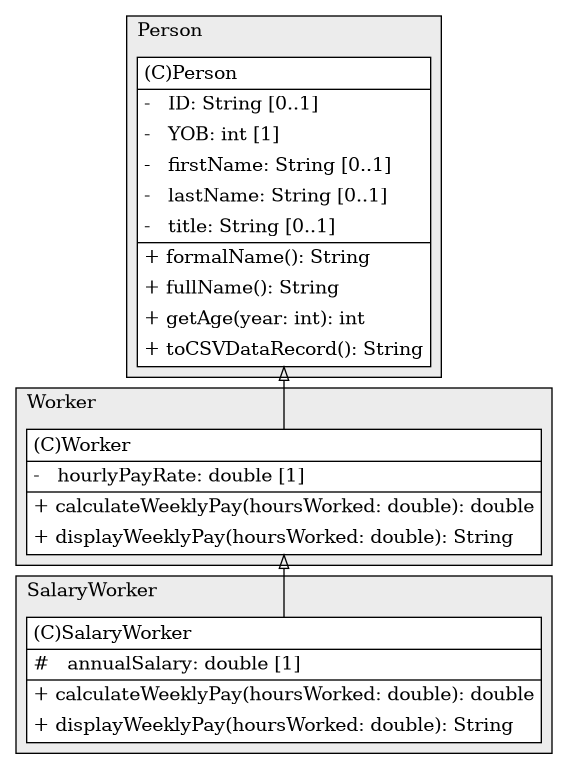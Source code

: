 @startuml

/' diagram meta data start
config=StructureConfiguration;
{
  "projectClassification": {
    "searchMode": "OpenProject", // OpenProject, AllProjects
    "includedProjects": "",
    "pathEndKeywords": "*.impl",
    "isClientPath": "",
    "isClientName": "",
    "isTestPath": "",
    "isTestName": "",
    "isMappingPath": "",
    "isMappingName": "",
    "isDataAccessPath": "",
    "isDataAccessName": "",
    "isDataStructurePath": "",
    "isDataStructureName": "",
    "isInterfaceStructuresPath": "",
    "isInterfaceStructuresName": "",
    "isEntryPointPath": "",
    "isEntryPointName": "",
    "treatFinalFieldsAsMandatory": false
  },
  "graphRestriction": {
    "classPackageExcludeFilter": "",
    "classPackageIncludeFilter": "",
    "classNameExcludeFilter": "",
    "classNameIncludeFilter": "",
    "methodNameExcludeFilter": "",
    "methodNameIncludeFilter": "",
    "removeByInheritance": "", // inheritance/annotation based filtering is done in a second step
    "removeByAnnotation": "",
    "removeByClassPackage": "", // cleanup the graph after inheritance/annotation based filtering is done
    "removeByClassName": "",
    "cutMappings": false,
    "cutEnum": true,
    "cutTests": true,
    "cutClient": true,
    "cutDataAccess": false,
    "cutInterfaceStructures": false,
    "cutDataStructures": false,
    "cutGetterAndSetter": true,
    "cutConstructors": true
  },
  "graphTraversal": {
    "forwardDepth": 6,
    "backwardDepth": 6,
    "classPackageExcludeFilter": "",
    "classPackageIncludeFilter": "",
    "classNameExcludeFilter": "",
    "classNameIncludeFilter": "",
    "methodNameExcludeFilter": "",
    "methodNameIncludeFilter": "",
    "hideMappings": false,
    "hideDataStructures": false,
    "hidePrivateMethods": true,
    "hideInterfaceCalls": true, // indirection: implementation -> interface (is hidden) -> implementation
    "onlyShowApplicationEntryPoints": false, // root node is included
    "useMethodCallsForStructureDiagram": "ForwardOnly" // ForwardOnly, BothDirections, No
  },
  "details": {
    "aggregation": "GroupByClass", // ByClass, GroupByClass, None
    "showClassGenericTypes": true,
    "showMethods": true,
    "showMethodParameterNames": true,
    "showMethodParameterTypes": true,
    "showMethodReturnType": true,
    "showPackageLevels": 2,
    "showDetailedClassStructure": true
  },
  "rootClass": "Person",
  "extensionCallbackMethod": "" // qualified.class.name#methodName - signature: public static String method(String)
}
diagram meta data end '/



digraph g {
    rankdir="TB"
    splines=polyline
    

'nodes 
subgraph cluster_1698218082 { 
   	label=Worker
	labeljust=l
	fillcolor="#ececec"
	style=filled
   
   Worker1698218082[
	label=<<TABLE BORDER="1" CELLBORDER="0" CELLPADDING="4" CELLSPACING="0">
<TR><TD ALIGN="LEFT" >(C)Worker</TD></TR>
<HR/>
<TR><TD ALIGN="LEFT" >-   hourlyPayRate: double [1]</TD></TR>
<HR/>
<TR><TD ALIGN="LEFT" >+ calculateWeeklyPay(hoursWorked: double): double</TD></TR>
<TR><TD ALIGN="LEFT" >+ displayWeeklyPay(hoursWorked: double): String</TD></TR>
</TABLE>>
	style=filled
	margin=0
	shape=plaintext
	fillcolor="#FFFFFF"
];
} 

subgraph cluster_1907849355 { 
   	label=Person
	labeljust=l
	fillcolor="#ececec"
	style=filled
   
   Person1907849355[
	label=<<TABLE BORDER="1" CELLBORDER="0" CELLPADDING="4" CELLSPACING="0">
<TR><TD ALIGN="LEFT" >(C)Person</TD></TR>
<HR/>
<TR><TD ALIGN="LEFT" >-   ID: String [0..1]</TD></TR>
<TR><TD ALIGN="LEFT" >-   YOB: int [1]</TD></TR>
<TR><TD ALIGN="LEFT" >-   firstName: String [0..1]</TD></TR>
<TR><TD ALIGN="LEFT" >-   lastName: String [0..1]</TD></TR>
<TR><TD ALIGN="LEFT" >-   title: String [0..1]</TD></TR>
<HR/>
<TR><TD ALIGN="LEFT" >+ formalName(): String</TD></TR>
<TR><TD ALIGN="LEFT" >+ fullName(): String</TD></TR>
<TR><TD ALIGN="LEFT" >+ getAge(year: int): int</TD></TR>
<TR><TD ALIGN="LEFT" >+ toCSVDataRecord(): String</TD></TR>
</TABLE>>
	style=filled
	margin=0
	shape=plaintext
	fillcolor="#FFFFFF"
];
} 

subgraph cluster_67722760 { 
   	label=SalaryWorker
	labeljust=l
	fillcolor="#ececec"
	style=filled
   
   SalaryWorker67722760[
	label=<<TABLE BORDER="1" CELLBORDER="0" CELLPADDING="4" CELLSPACING="0">
<TR><TD ALIGN="LEFT" >(C)SalaryWorker</TD></TR>
<HR/>
<TR><TD ALIGN="LEFT" >#   annualSalary: double [1]</TD></TR>
<HR/>
<TR><TD ALIGN="LEFT" >+ calculateWeeklyPay(hoursWorked: double): double</TD></TR>
<TR><TD ALIGN="LEFT" >+ displayWeeklyPay(hoursWorked: double): String</TD></TR>
</TABLE>>
	style=filled
	margin=0
	shape=plaintext
	fillcolor="#FFFFFF"
];
} 

'edges    
Person1907849355 -> Worker1698218082[arrowhead=none, arrowtail=empty, dir=both];
Worker1698218082 -> SalaryWorker67722760[arrowhead=none, arrowtail=empty, dir=both];
    
}
@enduml